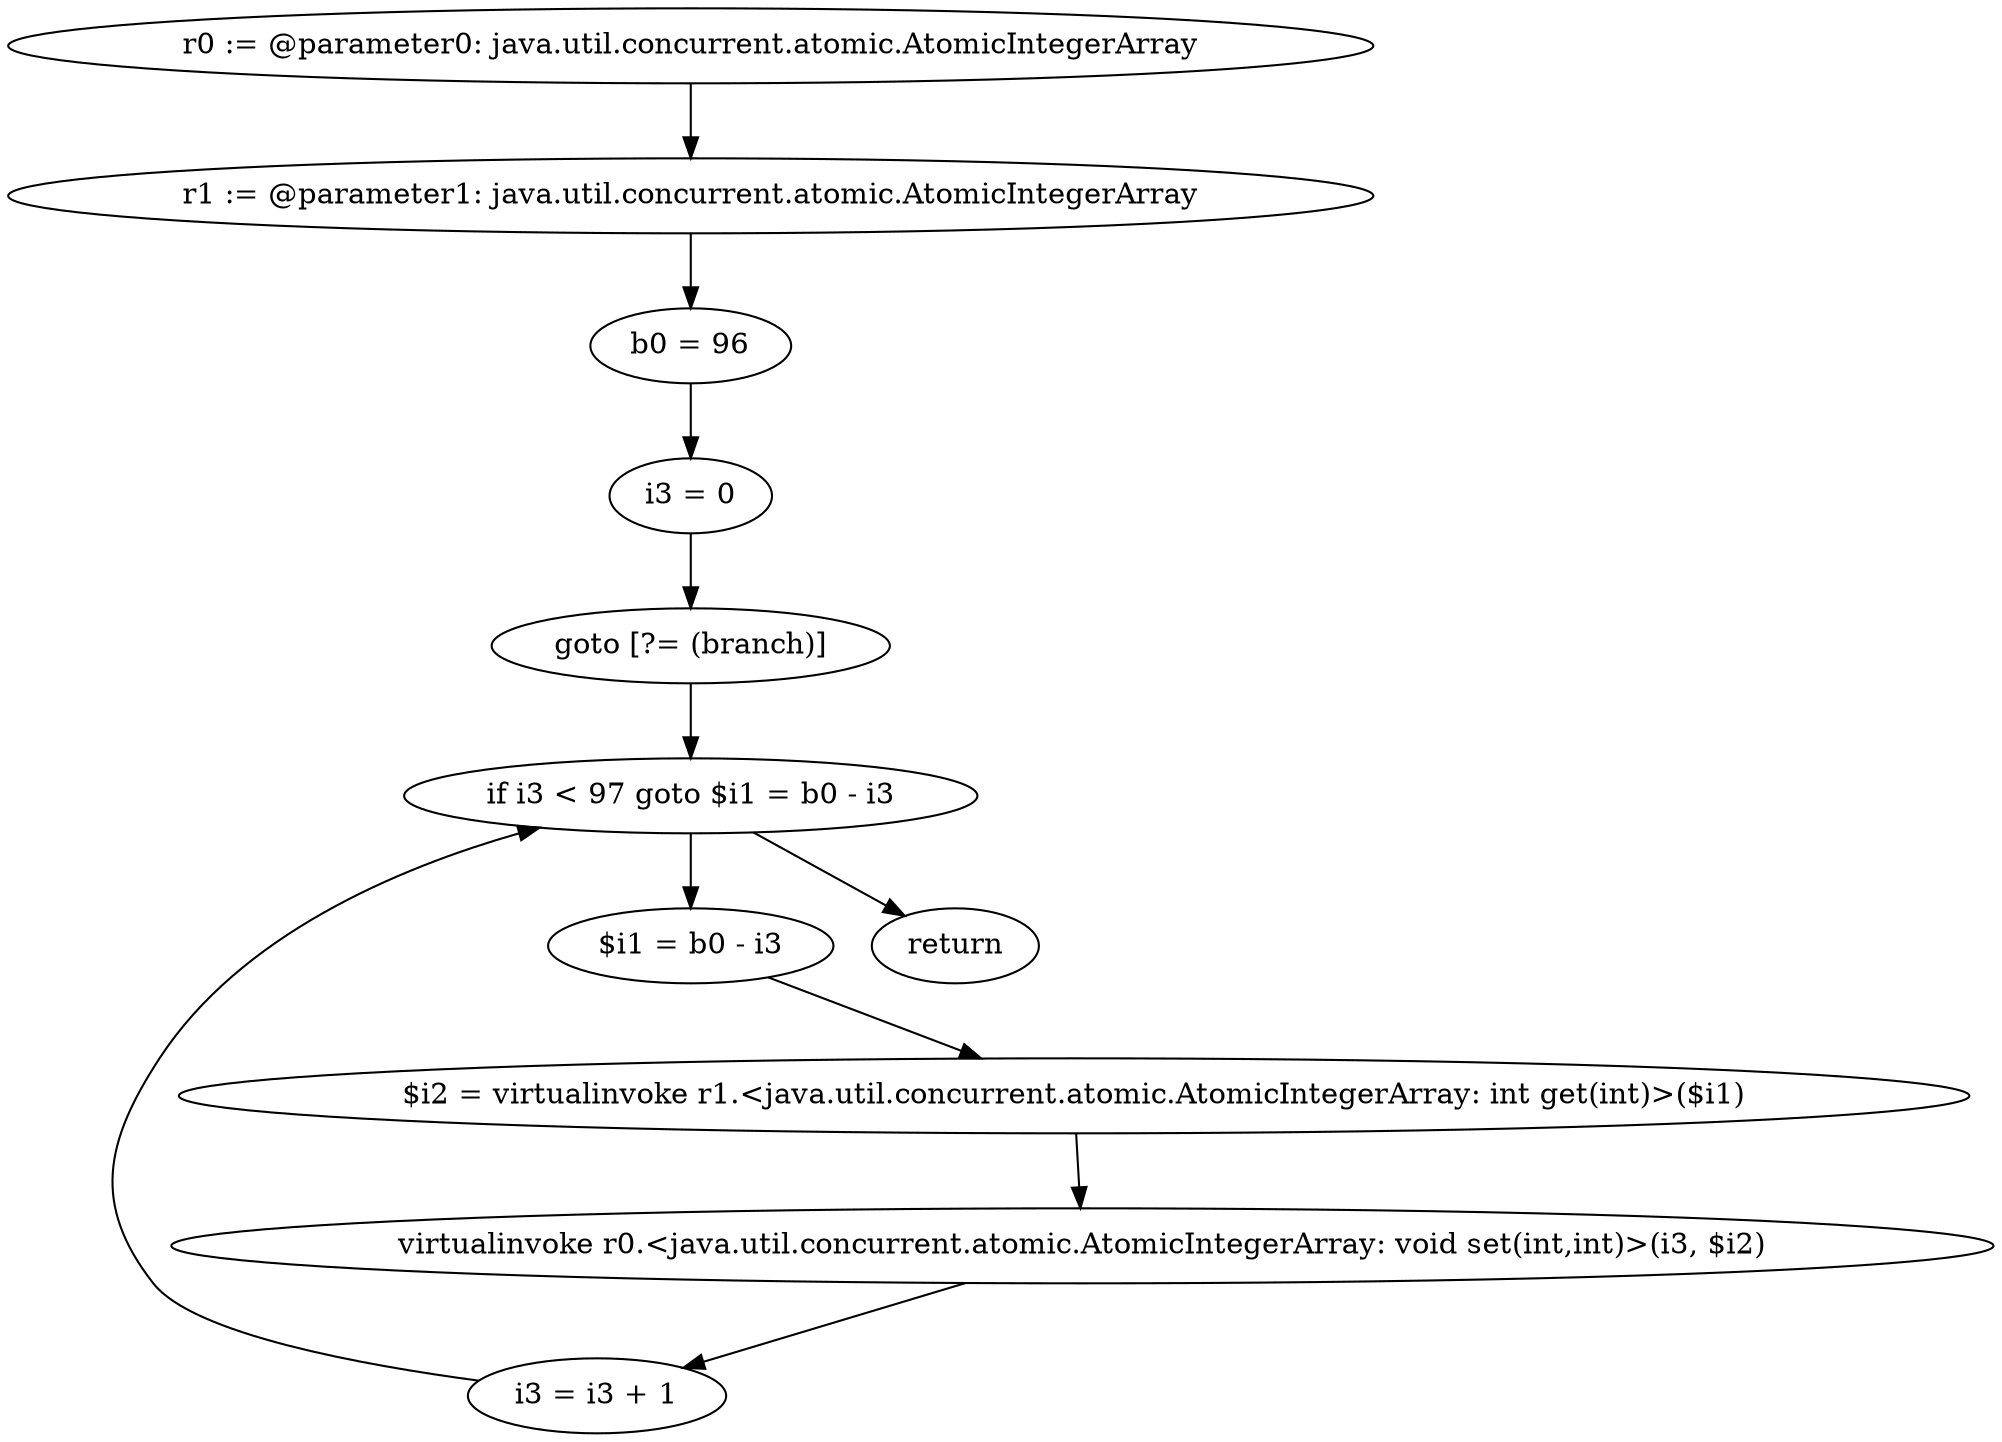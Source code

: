 digraph "unitGraph" {
    "r0 := @parameter0: java.util.concurrent.atomic.AtomicIntegerArray"
    "r1 := @parameter1: java.util.concurrent.atomic.AtomicIntegerArray"
    "b0 = 96"
    "i3 = 0"
    "goto [?= (branch)]"
    "$i1 = b0 - i3"
    "$i2 = virtualinvoke r1.<java.util.concurrent.atomic.AtomicIntegerArray: int get(int)>($i1)"
    "virtualinvoke r0.<java.util.concurrent.atomic.AtomicIntegerArray: void set(int,int)>(i3, $i2)"
    "i3 = i3 + 1"
    "if i3 < 97 goto $i1 = b0 - i3"
    "return"
    "r0 := @parameter0: java.util.concurrent.atomic.AtomicIntegerArray"->"r1 := @parameter1: java.util.concurrent.atomic.AtomicIntegerArray";
    "r1 := @parameter1: java.util.concurrent.atomic.AtomicIntegerArray"->"b0 = 96";
    "b0 = 96"->"i3 = 0";
    "i3 = 0"->"goto [?= (branch)]";
    "goto [?= (branch)]"->"if i3 < 97 goto $i1 = b0 - i3";
    "$i1 = b0 - i3"->"$i2 = virtualinvoke r1.<java.util.concurrent.atomic.AtomicIntegerArray: int get(int)>($i1)";
    "$i2 = virtualinvoke r1.<java.util.concurrent.atomic.AtomicIntegerArray: int get(int)>($i1)"->"virtualinvoke r0.<java.util.concurrent.atomic.AtomicIntegerArray: void set(int,int)>(i3, $i2)";
    "virtualinvoke r0.<java.util.concurrent.atomic.AtomicIntegerArray: void set(int,int)>(i3, $i2)"->"i3 = i3 + 1";
    "i3 = i3 + 1"->"if i3 < 97 goto $i1 = b0 - i3";
    "if i3 < 97 goto $i1 = b0 - i3"->"return";
    "if i3 < 97 goto $i1 = b0 - i3"->"$i1 = b0 - i3";
}
